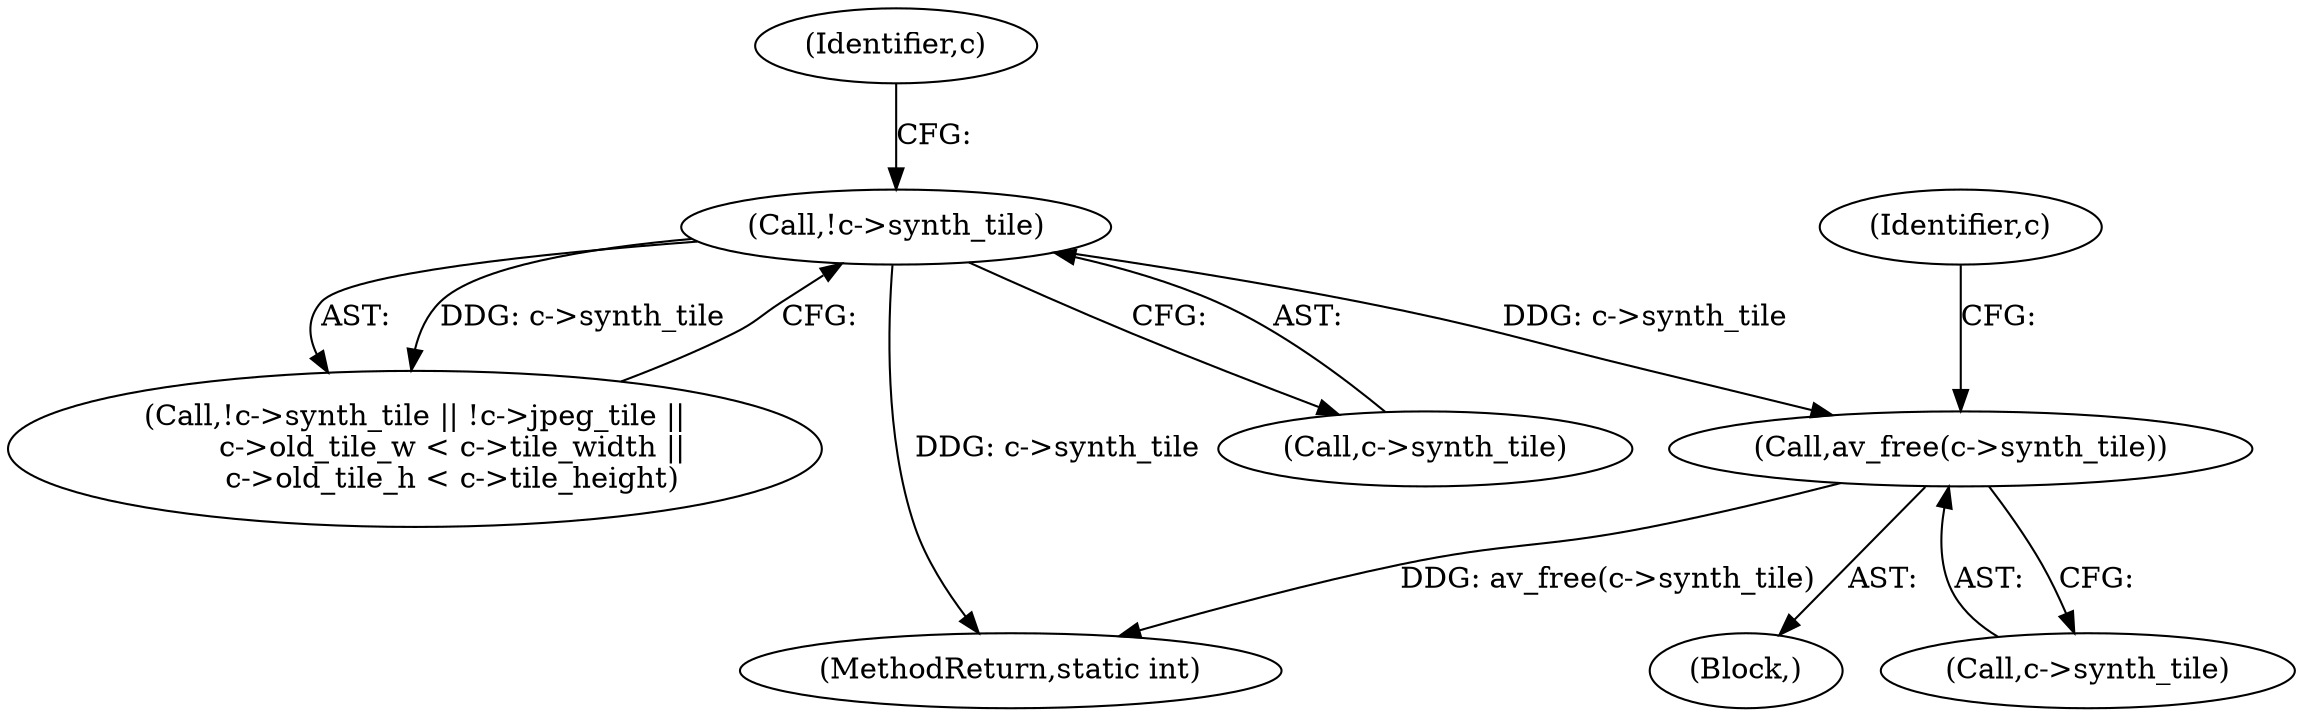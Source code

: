 digraph "0_FFmpeg_e07ac727c1cc9eed39e7f9117c97006f719864bd@API" {
"1000211" [label="(Call,av_free(c->synth_tile))"];
"1000168" [label="(Call,!c->synth_tile)"];
"1000168" [label="(Call,!c->synth_tile)"];
"1000211" [label="(Call,av_free(c->synth_tile))"];
"1000175" [label="(Identifier,c)"];
"1000167" [label="(Call,!c->synth_tile || !c->jpeg_tile ||\n        c->old_tile_w < c->tile_width ||\n        c->old_tile_h < c->tile_height)"];
"1000212" [label="(Call,c->synth_tile)"];
"1000192" [label="(Block,)"];
"1000296" [label="(MethodReturn,static int)"];
"1000217" [label="(Identifier,c)"];
"1000169" [label="(Call,c->synth_tile)"];
"1000211" -> "1000192"  [label="AST: "];
"1000211" -> "1000212"  [label="CFG: "];
"1000212" -> "1000211"  [label="AST: "];
"1000217" -> "1000211"  [label="CFG: "];
"1000211" -> "1000296"  [label="DDG: av_free(c->synth_tile)"];
"1000168" -> "1000211"  [label="DDG: c->synth_tile"];
"1000168" -> "1000167"  [label="AST: "];
"1000168" -> "1000169"  [label="CFG: "];
"1000169" -> "1000168"  [label="AST: "];
"1000175" -> "1000168"  [label="CFG: "];
"1000167" -> "1000168"  [label="CFG: "];
"1000168" -> "1000296"  [label="DDG: c->synth_tile"];
"1000168" -> "1000167"  [label="DDG: c->synth_tile"];
}
